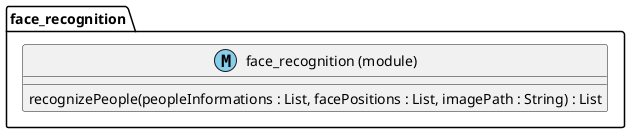 @startuml class_diagram_face_recognition

package face_recognition
{
    class "face_recognition (module)" << M, SkyBlue >>
    {
        recognizePeople(peopleInformations : List, facePositions : List, imagePath : String) : List
    }
}

@enduml
